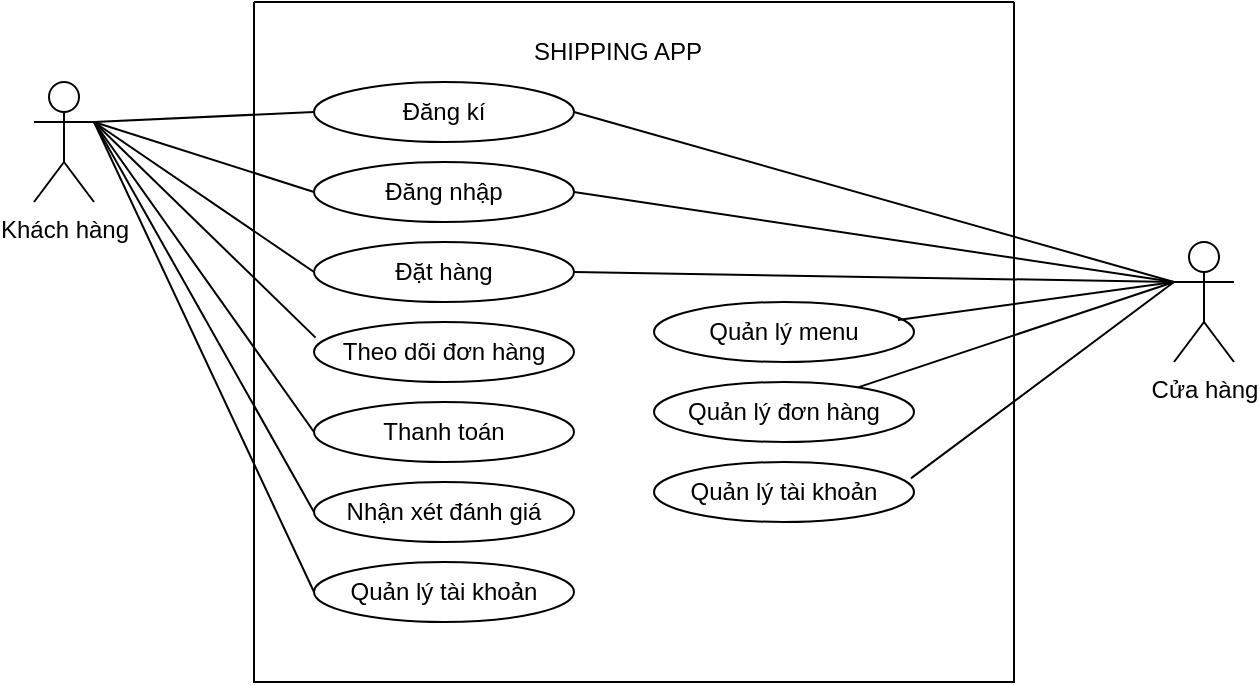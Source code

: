 <mxfile version="24.7.12">
  <diagram name="Trang-1" id="-stsJqTgoKGfoK6TGmTb">
    <mxGraphModel dx="1050" dy="557" grid="1" gridSize="10" guides="1" tooltips="1" connect="1" arrows="1" fold="1" page="1" pageScale="1" pageWidth="827" pageHeight="1169" math="0" shadow="0">
      <root>
        <mxCell id="0" />
        <mxCell id="1" parent="0" />
        <mxCell id="yHT_m4V0v4ii_7-a2X81-1" value="Khách hàng" style="shape=umlActor;verticalLabelPosition=bottom;verticalAlign=top;html=1;outlineConnect=0;" parent="1" vertex="1">
          <mxGeometry x="70" y="50" width="30" height="60" as="geometry" />
        </mxCell>
        <mxCell id="4ecIM1q6ilE8Y06veTAW-15" value="Cửa hàng" style="shape=umlActor;verticalLabelPosition=bottom;verticalAlign=top;html=1;outlineConnect=0;" parent="1" vertex="1">
          <mxGeometry x="640" y="130" width="30" height="60" as="geometry" />
        </mxCell>
        <mxCell id="4ecIM1q6ilE8Y06veTAW-20" value="" style="swimlane;startSize=0;" parent="1" vertex="1">
          <mxGeometry x="180" y="10" width="380" height="340" as="geometry" />
        </mxCell>
        <mxCell id="4ecIM1q6ilE8Y06veTAW-2" value="Đăng kí&lt;span style=&quot;color: rgba(0, 0, 0, 0); font-family: monospace; font-size: 0px; text-align: start; text-wrap: nowrap;&quot;&gt;%3CmxGraphModel%3E%3Croot%3E%3CmxCell%20id%3D%220%22%2F%3E%3CmxCell%20id%3D%221%22%20parent%3D%220%22%2F%3E%3CmxCell%20id%3D%222%22%20value%3D%22H%E1%BB%A7y%20d%E1%BB%8Bch%20v%E1%BB%A5%20v%C3%A0%20ho%C3%A0n%20ti%E1%BB%81n%22%20style%3D%22ellipse%3BwhiteSpace%3Dwrap%3Bhtml%3D1%3B%22%20vertex%3D%221%22%20parent%3D%221%22%3E%3CmxGeometry%20x%3D%22230%22%20y%3D%22-130%22%20width%3D%22130%22%20height%3D%2250%22%20as%3D%22geometry%22%2F%3E%3C%2FmxCell%3E%3C%2Froot%3E%3C%2FmxGraphModel%3E&lt;/span&gt;" style="ellipse;whiteSpace=wrap;html=1;" parent="4ecIM1q6ilE8Y06veTAW-20" vertex="1">
          <mxGeometry x="30" y="40" width="130" height="30" as="geometry" />
        </mxCell>
        <mxCell id="4ecIM1q6ilE8Y06veTAW-3" value="Đăng nhập" style="ellipse;whiteSpace=wrap;html=1;" parent="4ecIM1q6ilE8Y06veTAW-20" vertex="1">
          <mxGeometry x="30" y="80" width="130" height="30" as="geometry" />
        </mxCell>
        <mxCell id="4ecIM1q6ilE8Y06veTAW-4" value="Đặt hàng" style="ellipse;whiteSpace=wrap;html=1;" parent="4ecIM1q6ilE8Y06veTAW-20" vertex="1">
          <mxGeometry x="30" y="120" width="130" height="30" as="geometry" />
        </mxCell>
        <mxCell id="4ecIM1q6ilE8Y06veTAW-5" value="Theo dõi đơn hàng" style="ellipse;whiteSpace=wrap;html=1;" parent="4ecIM1q6ilE8Y06veTAW-20" vertex="1">
          <mxGeometry x="30" y="160" width="130" height="30" as="geometry" />
        </mxCell>
        <mxCell id="4ecIM1q6ilE8Y06veTAW-6" value="Thanh toán" style="ellipse;whiteSpace=wrap;html=1;" parent="4ecIM1q6ilE8Y06veTAW-20" vertex="1">
          <mxGeometry x="30" y="200" width="130" height="30" as="geometry" />
        </mxCell>
        <mxCell id="4ecIM1q6ilE8Y06veTAW-7" value="Nhận xét đánh giá" style="ellipse;whiteSpace=wrap;html=1;" parent="4ecIM1q6ilE8Y06veTAW-20" vertex="1">
          <mxGeometry x="30" y="240" width="130" height="30" as="geometry" />
        </mxCell>
        <mxCell id="4ecIM1q6ilE8Y06veTAW-13" value="Quản lý tài khoản" style="ellipse;whiteSpace=wrap;html=1;" parent="4ecIM1q6ilE8Y06veTAW-20" vertex="1">
          <mxGeometry x="30" y="280" width="130" height="30" as="geometry" />
        </mxCell>
        <mxCell id="4ecIM1q6ilE8Y06veTAW-22" value="SHIPPING APP" style="text;strokeColor=none;fillColor=default;align=left;verticalAlign=middle;spacingLeft=4;spacingRight=4;overflow=hidden;points=[[0,0.5],[1,0.5]];portConstraint=eastwest;rotatable=0;whiteSpace=wrap;html=1;" parent="4ecIM1q6ilE8Y06veTAW-20" vertex="1">
          <mxGeometry x="134" y="10" width="100" height="30" as="geometry" />
        </mxCell>
        <mxCell id="4ecIM1q6ilE8Y06veTAW-25" value="Quản lý menu" style="ellipse;whiteSpace=wrap;html=1;" parent="4ecIM1q6ilE8Y06veTAW-20" vertex="1">
          <mxGeometry x="200" y="150" width="130" height="30" as="geometry" />
        </mxCell>
        <mxCell id="4ecIM1q6ilE8Y06veTAW-26" value="Quản lý đơn hàng" style="ellipse;whiteSpace=wrap;html=1;" parent="4ecIM1q6ilE8Y06veTAW-20" vertex="1">
          <mxGeometry x="200" y="190" width="130" height="30" as="geometry" />
        </mxCell>
        <mxCell id="4ecIM1q6ilE8Y06veTAW-27" value="Quản lý tài khoản" style="ellipse;whiteSpace=wrap;html=1;" parent="4ecIM1q6ilE8Y06veTAW-20" vertex="1">
          <mxGeometry x="200" y="230" width="130" height="30" as="geometry" />
        </mxCell>
        <mxCell id="4ecIM1q6ilE8Y06veTAW-29" value="" style="endArrow=none;html=1;rounded=0;exitX=1;exitY=0.333;exitDx=0;exitDy=0;exitPerimeter=0;entryX=0;entryY=0.5;entryDx=0;entryDy=0;" parent="1" source="yHT_m4V0v4ii_7-a2X81-1" target="4ecIM1q6ilE8Y06veTAW-2" edge="1">
          <mxGeometry width="50" height="50" relative="1" as="geometry">
            <mxPoint x="120" y="90" as="sourcePoint" />
            <mxPoint x="170" y="40" as="targetPoint" />
          </mxGeometry>
        </mxCell>
        <mxCell id="4ecIM1q6ilE8Y06veTAW-30" value="" style="endArrow=none;html=1;rounded=0;exitX=1;exitY=0.333;exitDx=0;exitDy=0;exitPerimeter=0;entryX=0;entryY=0.5;entryDx=0;entryDy=0;" parent="1" source="yHT_m4V0v4ii_7-a2X81-1" target="4ecIM1q6ilE8Y06veTAW-3" edge="1">
          <mxGeometry width="50" height="50" relative="1" as="geometry">
            <mxPoint x="110" y="80" as="sourcePoint" />
            <mxPoint x="220" y="75" as="targetPoint" />
          </mxGeometry>
        </mxCell>
        <mxCell id="4ecIM1q6ilE8Y06veTAW-31" value="" style="endArrow=none;html=1;rounded=0;entryX=0;entryY=0.5;entryDx=0;entryDy=0;" parent="1" target="4ecIM1q6ilE8Y06veTAW-4" edge="1">
          <mxGeometry width="50" height="50" relative="1" as="geometry">
            <mxPoint x="100" y="70" as="sourcePoint" />
            <mxPoint x="230" y="85" as="targetPoint" />
          </mxGeometry>
        </mxCell>
        <mxCell id="4ecIM1q6ilE8Y06veTAW-32" value="" style="endArrow=none;html=1;rounded=0;entryX=0.006;entryY=0.26;entryDx=0;entryDy=0;entryPerimeter=0;" parent="1" target="4ecIM1q6ilE8Y06veTAW-5" edge="1">
          <mxGeometry width="50" height="50" relative="1" as="geometry">
            <mxPoint x="100" y="70" as="sourcePoint" />
            <mxPoint x="240" y="95" as="targetPoint" />
          </mxGeometry>
        </mxCell>
        <mxCell id="4ecIM1q6ilE8Y06veTAW-33" value="" style="endArrow=none;html=1;rounded=0;entryX=0;entryY=0.5;entryDx=0;entryDy=0;" parent="1" target="4ecIM1q6ilE8Y06veTAW-6" edge="1">
          <mxGeometry width="50" height="50" relative="1" as="geometry">
            <mxPoint x="100" y="70" as="sourcePoint" />
            <mxPoint x="250" y="105" as="targetPoint" />
          </mxGeometry>
        </mxCell>
        <mxCell id="4ecIM1q6ilE8Y06veTAW-34" value="" style="endArrow=none;html=1;rounded=0;entryX=0;entryY=0.5;entryDx=0;entryDy=0;" parent="1" target="4ecIM1q6ilE8Y06veTAW-7" edge="1">
          <mxGeometry width="50" height="50" relative="1" as="geometry">
            <mxPoint x="100" y="70" as="sourcePoint" />
            <mxPoint x="260" y="115" as="targetPoint" />
          </mxGeometry>
        </mxCell>
        <mxCell id="4ecIM1q6ilE8Y06veTAW-35" value="" style="endArrow=none;html=1;rounded=0;entryX=0;entryY=0.5;entryDx=0;entryDy=0;" parent="1" target="4ecIM1q6ilE8Y06veTAW-13" edge="1">
          <mxGeometry width="50" height="50" relative="1" as="geometry">
            <mxPoint x="100" y="70" as="sourcePoint" />
            <mxPoint x="270" y="125" as="targetPoint" />
          </mxGeometry>
        </mxCell>
        <mxCell id="4ecIM1q6ilE8Y06veTAW-36" value="" style="endArrow=none;html=1;rounded=0;exitX=0;exitY=0.333;exitDx=0;exitDy=0;exitPerimeter=0;entryX=1;entryY=0.5;entryDx=0;entryDy=0;" parent="1" source="4ecIM1q6ilE8Y06veTAW-15" target="4ecIM1q6ilE8Y06veTAW-2" edge="1">
          <mxGeometry width="50" height="50" relative="1" as="geometry">
            <mxPoint x="170" y="140" as="sourcePoint" />
            <mxPoint x="503.63" y="70.61" as="targetPoint" />
          </mxGeometry>
        </mxCell>
        <mxCell id="4ecIM1q6ilE8Y06veTAW-37" value="" style="endArrow=none;html=1;rounded=0;entryX=1;entryY=0.5;entryDx=0;entryDy=0;exitX=0;exitY=0.333;exitDx=0;exitDy=0;exitPerimeter=0;" parent="1" source="4ecIM1q6ilE8Y06veTAW-15" target="4ecIM1q6ilE8Y06veTAW-3" edge="1">
          <mxGeometry width="50" height="50" relative="1" as="geometry">
            <mxPoint x="610" y="180" as="sourcePoint" />
            <mxPoint x="510" y="105" as="targetPoint" />
          </mxGeometry>
        </mxCell>
        <mxCell id="4ecIM1q6ilE8Y06veTAW-38" value="" style="endArrow=none;html=1;rounded=0;entryX=0.938;entryY=0.3;entryDx=0;entryDy=0;entryPerimeter=0;" parent="1" target="4ecIM1q6ilE8Y06veTAW-25" edge="1">
          <mxGeometry width="50" height="50" relative="1" as="geometry">
            <mxPoint x="640" y="150" as="sourcePoint" />
            <mxPoint x="524" y="91" as="targetPoint" />
          </mxGeometry>
        </mxCell>
        <mxCell id="4ecIM1q6ilE8Y06veTAW-39" value="" style="endArrow=none;html=1;rounded=0;entryX=1;entryY=0.5;entryDx=0;entryDy=0;" parent="1" target="4ecIM1q6ilE8Y06veTAW-4" edge="1">
          <mxGeometry width="50" height="50" relative="1" as="geometry">
            <mxPoint x="640" y="150" as="sourcePoint" />
            <mxPoint x="534" y="101" as="targetPoint" />
          </mxGeometry>
        </mxCell>
        <mxCell id="4ecIM1q6ilE8Y06veTAW-40" value="" style="endArrow=none;html=1;rounded=0;" parent="1" target="4ecIM1q6ilE8Y06veTAW-26" edge="1">
          <mxGeometry width="50" height="50" relative="1" as="geometry">
            <mxPoint x="640" y="150" as="sourcePoint" />
            <mxPoint x="544" y="111" as="targetPoint" />
          </mxGeometry>
        </mxCell>
        <mxCell id="4ecIM1q6ilE8Y06veTAW-41" value="" style="endArrow=none;html=1;rounded=0;entryX=0.988;entryY=0.273;entryDx=0;entryDy=0;entryPerimeter=0;" parent="1" target="4ecIM1q6ilE8Y06veTAW-27" edge="1">
          <mxGeometry width="50" height="50" relative="1" as="geometry">
            <mxPoint x="640" y="150" as="sourcePoint" />
            <mxPoint x="554" y="121" as="targetPoint" />
          </mxGeometry>
        </mxCell>
      </root>
    </mxGraphModel>
  </diagram>
</mxfile>
